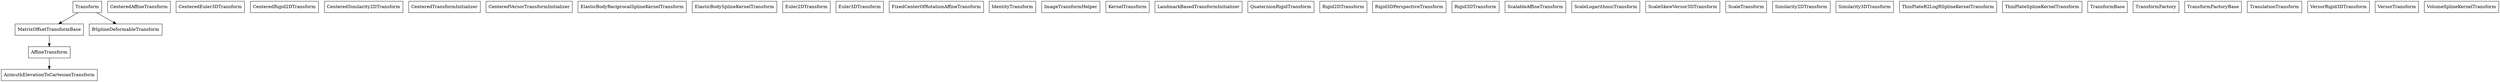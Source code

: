 digraph TransformsHierarchy {
    Transform -> MatrixOffsetTransformBase;
    MatrixOffsetTransformBase -> AffineTransform;
    AffineTransform -> AzimuthElevationToCartesianTransform;
    Transform -> BSplineDeformableTransform;
    Transform [shape=box];
    AffineTransform [shape=box];
    AzimuthElevationToCartesianTransform [shape=box];
    BSplineDeformableTransform [shape=box];
    CenteredAffineTransform [shape=box];
    CenteredEuler3DTransform [shape=box];
    CenteredRigid2DTransform [shape=box];
    CenteredSimilarity2DTransform [shape=box];
    CenteredTransformInitializer [shape=box];
    CenteredVersorTransformInitializer [shape=box];
    ElasticBodyReciprocalSplineKernelTransform [shape=box];
    ElasticBodySplineKernelTransform [shape=box];
    Euler2DTransform [shape=box];
    Euler3DTransform [shape=box];
    FixedCenterOfRotationAffineTransform [shape=box];
    IdentityTransform [shape=box];
    ImageTransformHelper [shape=box];
    KernelTransform [shape=box];
    LandmarkBasedTransformInitializer [shape=box];
    MatrixOffsetTransformBase [shape=box];
    QuaternionRigidTransform [shape=box];
    Rigid2DTransform [shape=box];
    Rigid3DPerspectiveTransform [shape=box];
    Rigid3DTransform [shape=box];
    ScalableAffineTransform [shape=box];
    ScaleLogarithmicTransform [shape=box];
    ScaleSkewVersor3DTransform [shape=box];
    ScaleTransform [shape=box];
    Similarity2DTransform [shape=box];
    Similarity3DTransform [shape=box];
    ThinPlateR2LogRSplineKernelTransform [shape=box];
    ThinPlateSplineKernelTransform [shape=box];
    Transform [shape=box];
    TransformBase [shape=box];
    TransformFactory [shape=box];
    TransformFactoryBase [shape=box];
    TranslationTransform [shape=box];
    VersorRigid3DTransform [shape=box];
    VersorTransform [shape=box];
    VolumeSplineKernelTransform [shape=box];
    } 
